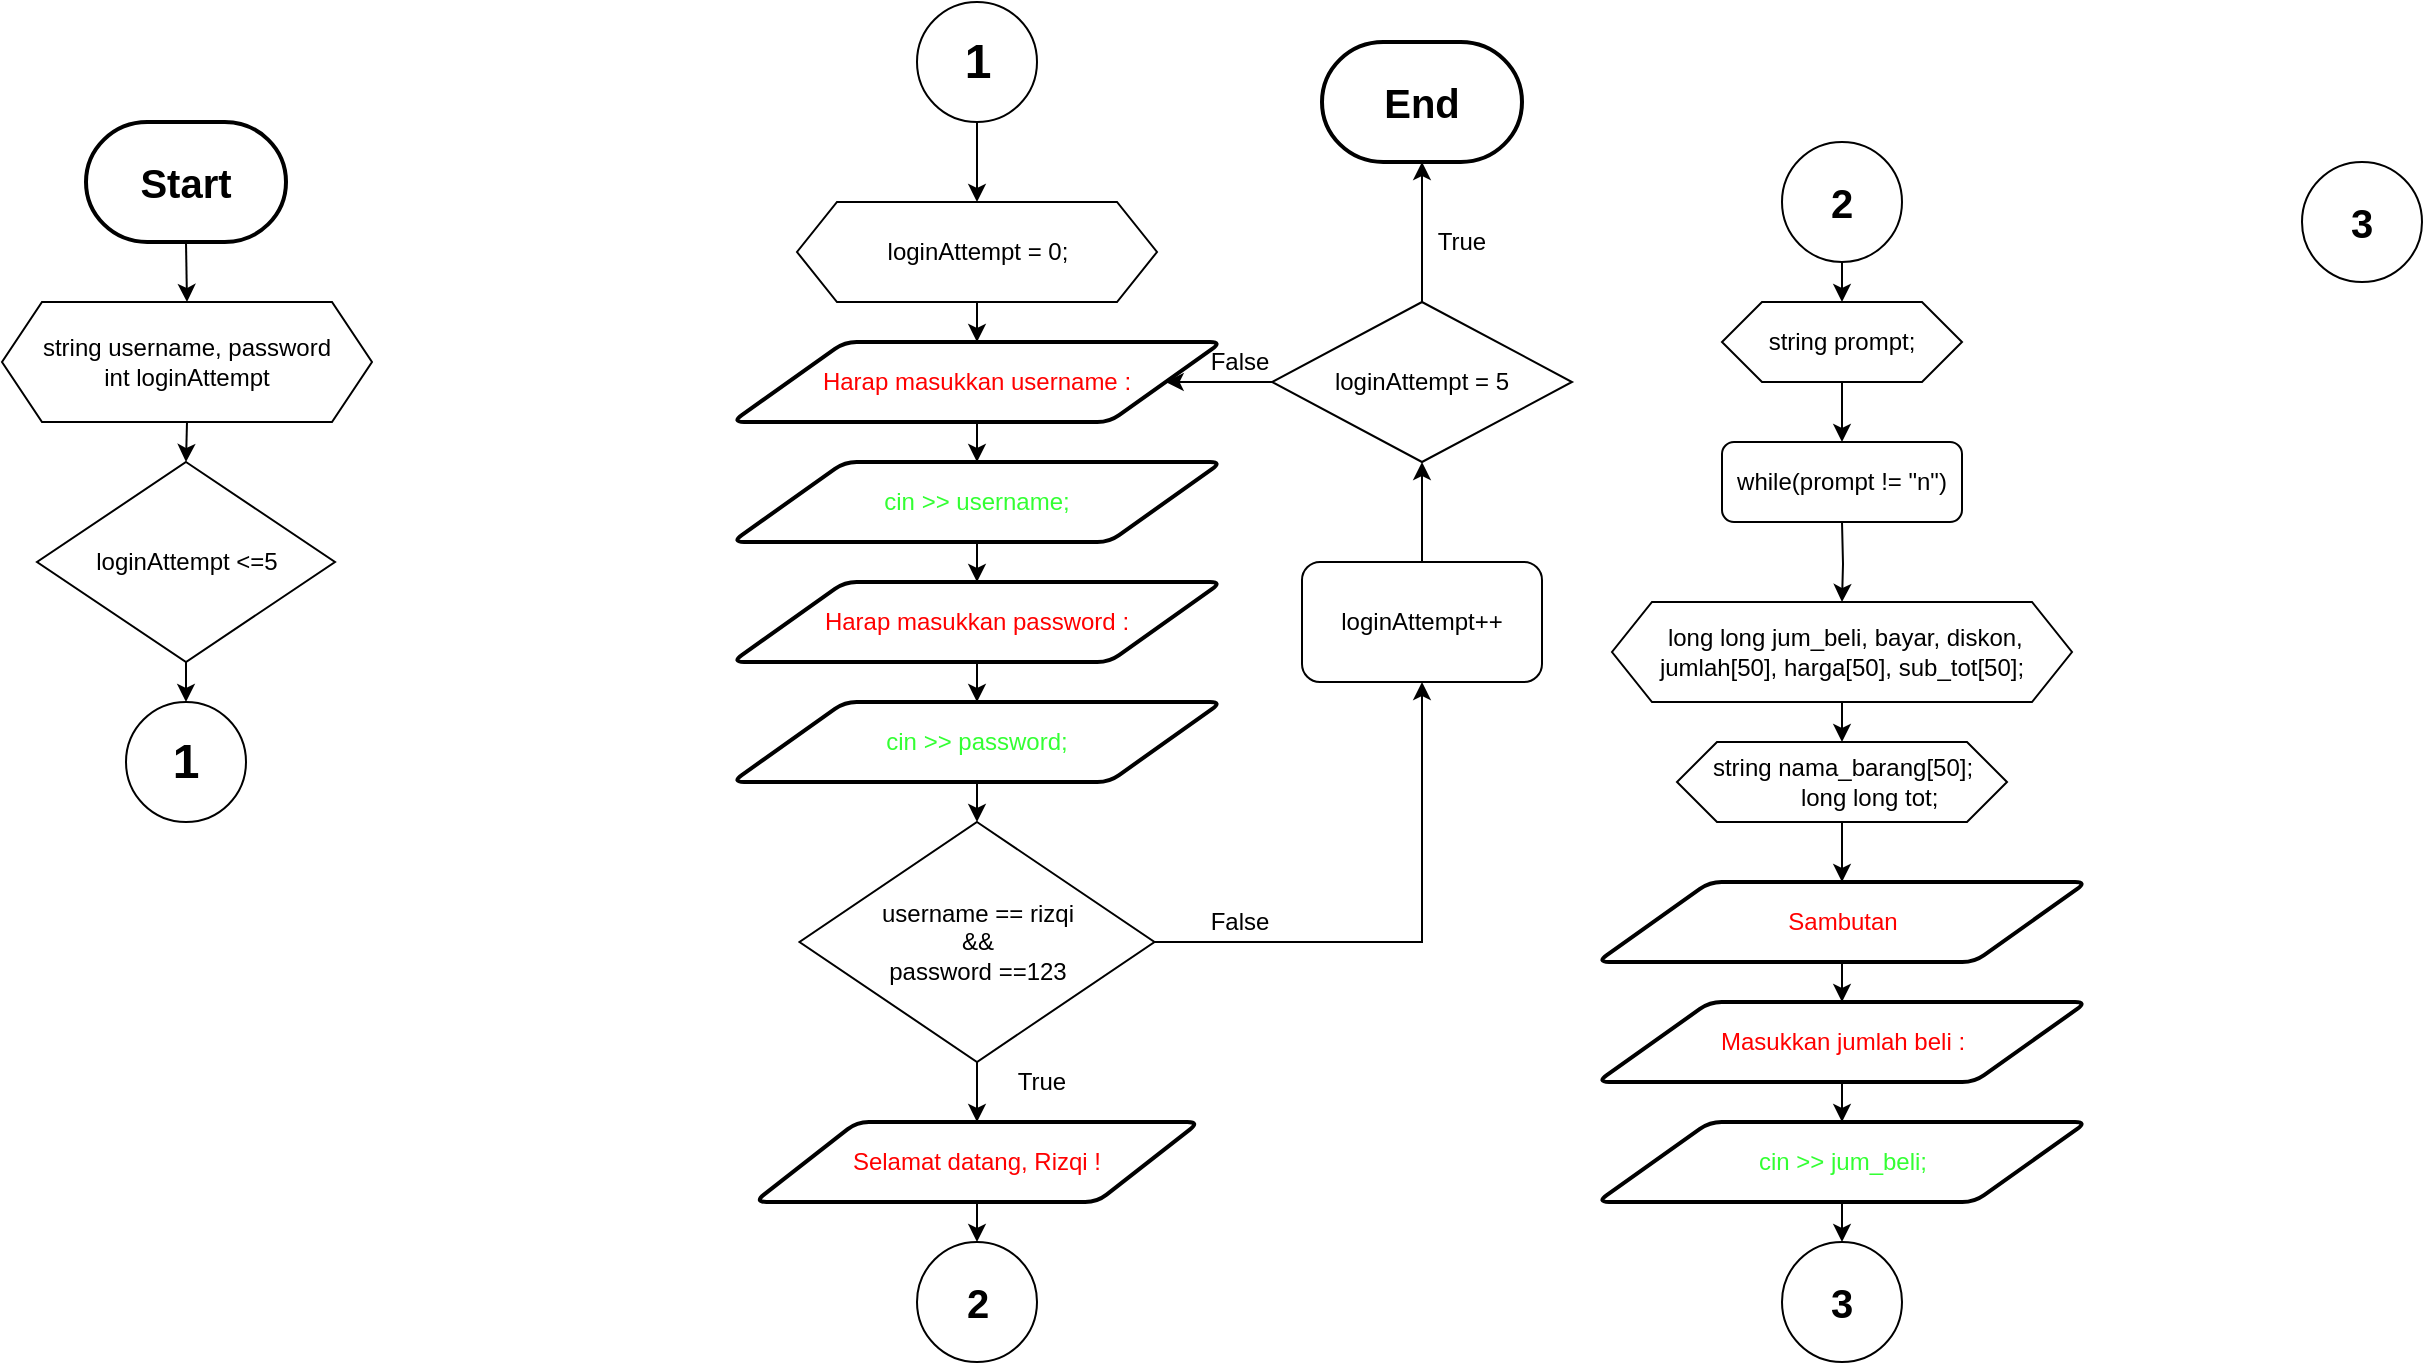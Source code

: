 <mxfile version="14.1.2" type="github">
  <diagram id="VfqWdmrUvwHAs4061OCg" name="Page-1">
    <mxGraphModel dx="1099" dy="1738" grid="1" gridSize="10" guides="1" tooltips="1" connect="1" arrows="1" fold="1" page="1" pageScale="1" pageWidth="850" pageHeight="1100" math="0" shadow="0">
      <root>
        <mxCell id="0" />
        <mxCell id="1" parent="0" />
        <mxCell id="EDQNq00aGLGoHW4VI6uu-7" style="edgeStyle=orthogonalEdgeStyle;rounded=0;orthogonalLoop=1;jettySize=auto;html=1;exitX=0.5;exitY=1;exitDx=0;exitDy=0;entryX=0.5;entryY=0;entryDx=0;entryDy=0;" parent="1" target="EDQNq00aGLGoHW4VI6uu-3" edge="1">
          <mxGeometry relative="1" as="geometry">
            <mxPoint x="152" y="100" as="sourcePoint" />
          </mxGeometry>
        </mxCell>
        <mxCell id="EDQNq00aGLGoHW4VI6uu-8" style="edgeStyle=orthogonalEdgeStyle;rounded=0;orthogonalLoop=1;jettySize=auto;html=1;exitX=0.5;exitY=1;exitDx=0;exitDy=0;entryX=0.5;entryY=0;entryDx=0;entryDy=0;" parent="1" source="EDQNq00aGLGoHW4VI6uu-3" target="EDQNq00aGLGoHW4VI6uu-4" edge="1">
          <mxGeometry relative="1" as="geometry" />
        </mxCell>
        <mxCell id="EDQNq00aGLGoHW4VI6uu-3" value="&lt;div&gt;string username, password&lt;/div&gt;&lt;div&gt;int loginAttempt&lt;br&gt;&lt;/div&gt;" style="shape=hexagon;perimeter=hexagonPerimeter2;whiteSpace=wrap;html=1;fixedSize=1;" parent="1" vertex="1">
          <mxGeometry x="60" y="130" width="185" height="60" as="geometry" />
        </mxCell>
        <mxCell id="EDQNq00aGLGoHW4VI6uu-9" style="edgeStyle=orthogonalEdgeStyle;rounded=0;orthogonalLoop=1;jettySize=auto;html=1;exitX=0.5;exitY=1;exitDx=0;exitDy=0;entryX=0.5;entryY=0;entryDx=0;entryDy=0;entryPerimeter=0;" parent="1" source="EDQNq00aGLGoHW4VI6uu-4" edge="1">
          <mxGeometry relative="1" as="geometry">
            <mxPoint x="152" y="330" as="targetPoint" />
          </mxGeometry>
        </mxCell>
        <mxCell id="EDQNq00aGLGoHW4VI6uu-4" value="loginAttempt &amp;lt;=5" style="rhombus;whiteSpace=wrap;html=1;" parent="1" vertex="1">
          <mxGeometry x="77.5" y="210" width="149" height="100" as="geometry" />
        </mxCell>
        <mxCell id="EDQNq00aGLGoHW4VI6uu-10" value="&lt;b&gt;&lt;font style=&quot;font-size: 24px&quot;&gt;1&lt;/font&gt;&lt;/b&gt;" style="ellipse;whiteSpace=wrap;html=1;aspect=fixed;" parent="1" vertex="1">
          <mxGeometry x="122" y="330" width="60" height="60" as="geometry" />
        </mxCell>
        <mxCell id="EDQNq00aGLGoHW4VI6uu-18" style="edgeStyle=orthogonalEdgeStyle;rounded=0;orthogonalLoop=1;jettySize=auto;html=1;exitX=0.5;exitY=1;exitDx=0;exitDy=0;entryX=0.5;entryY=0;entryDx=0;entryDy=0;" parent="1" source="EDQNq00aGLGoHW4VI6uu-11" target="EDQNq00aGLGoHW4VI6uu-13" edge="1">
          <mxGeometry relative="1" as="geometry" />
        </mxCell>
        <mxCell id="EDQNq00aGLGoHW4VI6uu-11" value="&lt;font color=&quot;#FF0000&quot;&gt;Harap masukkan username :&lt;/font&gt;" style="shape=parallelogram;html=1;strokeWidth=2;perimeter=parallelogramPerimeter;whiteSpace=wrap;rounded=1;arcSize=12;size=0.23;" parent="1" vertex="1">
          <mxGeometry x="425" y="150" width="245" height="40" as="geometry" />
        </mxCell>
        <mxCell id="EDQNq00aGLGoHW4VI6uu-19" style="edgeStyle=orthogonalEdgeStyle;rounded=0;orthogonalLoop=1;jettySize=auto;html=1;exitX=0.5;exitY=1;exitDx=0;exitDy=0;entryX=0.5;entryY=0;entryDx=0;entryDy=0;" parent="1" source="EDQNq00aGLGoHW4VI6uu-13" target="EDQNq00aGLGoHW4VI6uu-14" edge="1">
          <mxGeometry relative="1" as="geometry" />
        </mxCell>
        <mxCell id="EDQNq00aGLGoHW4VI6uu-13" value="&lt;font color=&quot;#33FF33&quot;&gt;cin &amp;gt;&amp;gt; username;&lt;/font&gt;" style="shape=parallelogram;html=1;strokeWidth=2;perimeter=parallelogramPerimeter;whiteSpace=wrap;rounded=1;arcSize=12;size=0.23;" parent="1" vertex="1">
          <mxGeometry x="425" y="210" width="245" height="40" as="geometry" />
        </mxCell>
        <mxCell id="EDQNq00aGLGoHW4VI6uu-20" style="edgeStyle=orthogonalEdgeStyle;rounded=0;orthogonalLoop=1;jettySize=auto;html=1;exitX=0.5;exitY=1;exitDx=0;exitDy=0;entryX=0.5;entryY=0;entryDx=0;entryDy=0;" parent="1" source="EDQNq00aGLGoHW4VI6uu-14" target="EDQNq00aGLGoHW4VI6uu-15" edge="1">
          <mxGeometry relative="1" as="geometry" />
        </mxCell>
        <mxCell id="EDQNq00aGLGoHW4VI6uu-14" value="&lt;font color=&quot;#FF0000&quot;&gt;Harap masukkan password :&lt;/font&gt;" style="shape=parallelogram;html=1;strokeWidth=2;perimeter=parallelogramPerimeter;whiteSpace=wrap;rounded=1;arcSize=12;size=0.23;" parent="1" vertex="1">
          <mxGeometry x="425" y="270" width="245" height="40" as="geometry" />
        </mxCell>
        <mxCell id="EDQNq00aGLGoHW4VI6uu-21" style="edgeStyle=orthogonalEdgeStyle;rounded=0;orthogonalLoop=1;jettySize=auto;html=1;exitX=0.5;exitY=1;exitDx=0;exitDy=0;entryX=0.5;entryY=0;entryDx=0;entryDy=0;" parent="1" source="EDQNq00aGLGoHW4VI6uu-15" target="EDQNq00aGLGoHW4VI6uu-16" edge="1">
          <mxGeometry relative="1" as="geometry" />
        </mxCell>
        <mxCell id="EDQNq00aGLGoHW4VI6uu-15" value="&lt;font color=&quot;#33FF33&quot;&gt;cin &amp;gt;&amp;gt; password;&lt;/font&gt;" style="shape=parallelogram;html=1;strokeWidth=2;perimeter=parallelogramPerimeter;whiteSpace=wrap;rounded=1;arcSize=12;size=0.23;" parent="1" vertex="1">
          <mxGeometry x="425" y="330" width="245" height="40" as="geometry" />
        </mxCell>
        <mxCell id="EDQNq00aGLGoHW4VI6uu-26" style="edgeStyle=orthogonalEdgeStyle;rounded=0;orthogonalLoop=1;jettySize=auto;html=1;exitX=0.5;exitY=1;exitDx=0;exitDy=0;entryX=0.5;entryY=0;entryDx=0;entryDy=0;" parent="1" source="EDQNq00aGLGoHW4VI6uu-16" target="EDQNq00aGLGoHW4VI6uu-22" edge="1">
          <mxGeometry relative="1" as="geometry" />
        </mxCell>
        <mxCell id="wHnIzs5yVhszRaqoL5yv-6" style="edgeStyle=orthogonalEdgeStyle;rounded=0;orthogonalLoop=1;jettySize=auto;html=1;exitX=1;exitY=0.5;exitDx=0;exitDy=0;" edge="1" parent="1" source="EDQNq00aGLGoHW4VI6uu-16" target="wHnIzs5yVhszRaqoL5yv-5">
          <mxGeometry relative="1" as="geometry" />
        </mxCell>
        <mxCell id="EDQNq00aGLGoHW4VI6uu-16" value="&lt;div&gt;username == rizqi &lt;br&gt;&lt;/div&gt;&lt;div&gt;&amp;amp;&amp;amp;&lt;/div&gt;&lt;div&gt; password ==123&lt;/div&gt;" style="rhombus;whiteSpace=wrap;html=1;" parent="1" vertex="1">
          <mxGeometry x="458.75" y="390" width="177.5" height="120" as="geometry" />
        </mxCell>
        <mxCell id="EDQNq00aGLGoHW4VI6uu-29" style="edgeStyle=orthogonalEdgeStyle;rounded=0;orthogonalLoop=1;jettySize=auto;html=1;exitX=0.5;exitY=1;exitDx=0;exitDy=0;entryX=0.5;entryY=0;entryDx=0;entryDy=0;" parent="1" source="EDQNq00aGLGoHW4VI6uu-22" target="EDQNq00aGLGoHW4VI6uu-28" edge="1">
          <mxGeometry relative="1" as="geometry" />
        </mxCell>
        <mxCell id="EDQNq00aGLGoHW4VI6uu-22" value="&lt;font color=&quot;#FF0000&quot;&gt;Selamat datang, Rizqi !&lt;br&gt;&lt;/font&gt;" style="shape=parallelogram;html=1;strokeWidth=2;perimeter=parallelogramPerimeter;whiteSpace=wrap;rounded=1;arcSize=12;size=0.23;" parent="1" vertex="1">
          <mxGeometry x="436.25" y="540" width="222.5" height="40" as="geometry" />
        </mxCell>
        <mxCell id="wHnIzs5yVhszRaqoL5yv-8" style="edgeStyle=orthogonalEdgeStyle;rounded=0;orthogonalLoop=1;jettySize=auto;html=1;exitX=0.5;exitY=1;exitDx=0;exitDy=0;" edge="1" parent="1" source="EDQNq00aGLGoHW4VI6uu-23" target="wHnIzs5yVhszRaqoL5yv-1">
          <mxGeometry relative="1" as="geometry" />
        </mxCell>
        <mxCell id="EDQNq00aGLGoHW4VI6uu-23" value="&lt;b&gt;&lt;font style=&quot;font-size: 24px&quot;&gt;1&lt;/font&gt;&lt;/b&gt;" style="ellipse;whiteSpace=wrap;html=1;aspect=fixed;" parent="1" vertex="1">
          <mxGeometry x="517.5" y="-20" width="60" height="60" as="geometry" />
        </mxCell>
        <mxCell id="EDQNq00aGLGoHW4VI6uu-28" value="&lt;b&gt;&lt;font style=&quot;font-size: 20px&quot;&gt;2&lt;/font&gt;&lt;/b&gt;" style="ellipse;whiteSpace=wrap;html=1;aspect=fixed;" parent="1" vertex="1">
          <mxGeometry x="517.5" y="600" width="60" height="60" as="geometry" />
        </mxCell>
        <mxCell id="wHnIzs5yVhszRaqoL5yv-32" style="edgeStyle=orthogonalEdgeStyle;rounded=0;orthogonalLoop=1;jettySize=auto;html=1;exitX=0.5;exitY=1;exitDx=0;exitDy=0;entryX=0.5;entryY=0;entryDx=0;entryDy=0;" edge="1" parent="1" source="EDQNq00aGLGoHW4VI6uu-30" target="EDQNq00aGLGoHW4VI6uu-32">
          <mxGeometry relative="1" as="geometry" />
        </mxCell>
        <mxCell id="EDQNq00aGLGoHW4VI6uu-30" value="&lt;b&gt;&lt;font style=&quot;font-size: 20px&quot;&gt;2&lt;/font&gt;&lt;/b&gt;" style="ellipse;whiteSpace=wrap;html=1;aspect=fixed;" parent="1" vertex="1">
          <mxGeometry x="950" y="50" width="60" height="60" as="geometry" />
        </mxCell>
        <mxCell id="wHnIzs5yVhszRaqoL5yv-30" value="" style="edgeStyle=orthogonalEdgeStyle;rounded=0;orthogonalLoop=1;jettySize=auto;html=1;" edge="1" parent="1" source="EDQNq00aGLGoHW4VI6uu-32">
          <mxGeometry relative="1" as="geometry">
            <mxPoint x="980" y="200" as="targetPoint" />
          </mxGeometry>
        </mxCell>
        <mxCell id="EDQNq00aGLGoHW4VI6uu-32" value="string prompt;" style="shape=hexagon;perimeter=hexagonPerimeter2;whiteSpace=wrap;html=1;fixedSize=1;" parent="1" vertex="1">
          <mxGeometry x="920" y="130" width="120" height="40" as="geometry" />
        </mxCell>
        <mxCell id="wHnIzs5yVhszRaqoL5yv-16" style="edgeStyle=orthogonalEdgeStyle;rounded=0;orthogonalLoop=1;jettySize=auto;html=1;exitX=0.5;exitY=1;exitDx=0;exitDy=0;entryX=0.5;entryY=0;entryDx=0;entryDy=0;" edge="1" parent="1" target="EDQNq00aGLGoHW4VI6uu-34">
          <mxGeometry relative="1" as="geometry">
            <mxPoint x="980" y="240" as="sourcePoint" />
          </mxGeometry>
        </mxCell>
        <mxCell id="wHnIzs5yVhszRaqoL5yv-17" style="edgeStyle=orthogonalEdgeStyle;rounded=0;orthogonalLoop=1;jettySize=auto;html=1;exitX=0.5;exitY=1;exitDx=0;exitDy=0;entryX=0.5;entryY=0;entryDx=0;entryDy=0;" edge="1" parent="1" source="EDQNq00aGLGoHW4VI6uu-34" target="EDQNq00aGLGoHW4VI6uu-35">
          <mxGeometry relative="1" as="geometry" />
        </mxCell>
        <mxCell id="EDQNq00aGLGoHW4VI6uu-34" value="&amp;nbsp;long long jum_beli, bayar, diskon, jumlah[50], harga[50], sub_tot[50];" style="shape=hexagon;perimeter=hexagonPerimeter2;whiteSpace=wrap;html=1;fixedSize=1;" parent="1" vertex="1">
          <mxGeometry x="865" y="280" width="230" height="50" as="geometry" />
        </mxCell>
        <mxCell id="wHnIzs5yVhszRaqoL5yv-26" style="edgeStyle=orthogonalEdgeStyle;rounded=0;orthogonalLoop=1;jettySize=auto;html=1;exitX=0.5;exitY=1;exitDx=0;exitDy=0;entryX=0.5;entryY=0;entryDx=0;entryDy=0;" edge="1" parent="1" source="EDQNq00aGLGoHW4VI6uu-35" target="wHnIzs5yVhszRaqoL5yv-21">
          <mxGeometry relative="1" as="geometry" />
        </mxCell>
        <mxCell id="EDQNq00aGLGoHW4VI6uu-35" value="string nama_barang[50];&lt;br&gt;&amp;nbsp;&amp;nbsp;&amp;nbsp;&amp;nbsp;&amp;nbsp;&amp;nbsp;&amp;nbsp; long long tot;" style="shape=hexagon;perimeter=hexagonPerimeter2;whiteSpace=wrap;html=1;fixedSize=1;" parent="1" vertex="1">
          <mxGeometry x="897.5" y="350" width="165" height="40" as="geometry" />
        </mxCell>
        <mxCell id="EDQNq00aGLGoHW4VI6uu-36" value="False" style="text;html=1;strokeColor=none;fillColor=none;align=center;verticalAlign=middle;whiteSpace=wrap;rounded=0;" parent="1" vertex="1">
          <mxGeometry x="658.75" y="430" width="40" height="20" as="geometry" />
        </mxCell>
        <mxCell id="EDQNq00aGLGoHW4VI6uu-37" value="True" style="text;html=1;strokeColor=none;fillColor=none;align=center;verticalAlign=middle;whiteSpace=wrap;rounded=0;" parent="1" vertex="1">
          <mxGeometry x="560" y="510" width="40" height="20" as="geometry" />
        </mxCell>
        <mxCell id="wHnIzs5yVhszRaqoL5yv-2" style="edgeStyle=orthogonalEdgeStyle;rounded=0;orthogonalLoop=1;jettySize=auto;html=1;exitX=0.5;exitY=1;exitDx=0;exitDy=0;entryX=0.5;entryY=0;entryDx=0;entryDy=0;" edge="1" parent="1" source="wHnIzs5yVhszRaqoL5yv-1" target="EDQNq00aGLGoHW4VI6uu-11">
          <mxGeometry relative="1" as="geometry" />
        </mxCell>
        <mxCell id="wHnIzs5yVhszRaqoL5yv-1" value="loginAttempt = 0;" style="shape=hexagon;perimeter=hexagonPerimeter2;whiteSpace=wrap;html=1;fixedSize=1;" vertex="1" parent="1">
          <mxGeometry x="457.5" y="80" width="180" height="50" as="geometry" />
        </mxCell>
        <mxCell id="wHnIzs5yVhszRaqoL5yv-13" value="" style="edgeStyle=orthogonalEdgeStyle;rounded=0;orthogonalLoop=1;jettySize=auto;html=1;" edge="1" parent="1" source="wHnIzs5yVhszRaqoL5yv-5" target="wHnIzs5yVhszRaqoL5yv-10">
          <mxGeometry relative="1" as="geometry" />
        </mxCell>
        <mxCell id="wHnIzs5yVhszRaqoL5yv-5" value="loginAttempt++" style="rounded=1;whiteSpace=wrap;html=1;" vertex="1" parent="1">
          <mxGeometry x="710" y="260" width="120" height="60" as="geometry" />
        </mxCell>
        <mxCell id="wHnIzs5yVhszRaqoL5yv-12" style="edgeStyle=orthogonalEdgeStyle;rounded=0;orthogonalLoop=1;jettySize=auto;html=1;exitX=0;exitY=0.5;exitDx=0;exitDy=0;" edge="1" parent="1" source="wHnIzs5yVhszRaqoL5yv-10" target="EDQNq00aGLGoHW4VI6uu-11">
          <mxGeometry relative="1" as="geometry" />
        </mxCell>
        <mxCell id="wHnIzs5yVhszRaqoL5yv-40" style="edgeStyle=orthogonalEdgeStyle;rounded=0;orthogonalLoop=1;jettySize=auto;html=1;exitX=0.5;exitY=0;exitDx=0;exitDy=0;entryX=0.5;entryY=1;entryDx=0;entryDy=0;entryPerimeter=0;" edge="1" parent="1" source="wHnIzs5yVhszRaqoL5yv-10" target="wHnIzs5yVhszRaqoL5yv-39">
          <mxGeometry relative="1" as="geometry" />
        </mxCell>
        <mxCell id="wHnIzs5yVhszRaqoL5yv-10" value="loginAttempt = 5" style="rhombus;whiteSpace=wrap;html=1;" vertex="1" parent="1">
          <mxGeometry x="695" y="130" width="150" height="80" as="geometry" />
        </mxCell>
        <mxCell id="wHnIzs5yVhszRaqoL5yv-14" value="True" style="text;html=1;strokeColor=none;fillColor=none;align=center;verticalAlign=middle;whiteSpace=wrap;rounded=0;" vertex="1" parent="1">
          <mxGeometry x="770" y="90" width="40" height="20" as="geometry" />
        </mxCell>
        <mxCell id="wHnIzs5yVhszRaqoL5yv-15" value="False" style="text;html=1;strokeColor=none;fillColor=none;align=center;verticalAlign=middle;whiteSpace=wrap;rounded=0;" vertex="1" parent="1">
          <mxGeometry x="658.75" y="150" width="40" height="20" as="geometry" />
        </mxCell>
        <mxCell id="wHnIzs5yVhszRaqoL5yv-29" style="edgeStyle=orthogonalEdgeStyle;rounded=0;orthogonalLoop=1;jettySize=auto;html=1;exitX=0.5;exitY=1;exitDx=0;exitDy=0;entryX=0.5;entryY=0;entryDx=0;entryDy=0;" edge="1" parent="1" source="wHnIzs5yVhszRaqoL5yv-20" target="wHnIzs5yVhszRaqoL5yv-24">
          <mxGeometry relative="1" as="geometry" />
        </mxCell>
        <mxCell id="wHnIzs5yVhszRaqoL5yv-20" value="&lt;font color=&quot;#33FF33&quot;&gt;cin &amp;gt;&amp;gt; jum_beli;&lt;/font&gt;" style="shape=parallelogram;html=1;strokeWidth=2;perimeter=parallelogramPerimeter;whiteSpace=wrap;rounded=1;arcSize=12;size=0.23;" vertex="1" parent="1">
          <mxGeometry x="857.5" y="540" width="245" height="40" as="geometry" />
        </mxCell>
        <mxCell id="wHnIzs5yVhszRaqoL5yv-27" style="edgeStyle=orthogonalEdgeStyle;rounded=0;orthogonalLoop=1;jettySize=auto;html=1;exitX=0.5;exitY=1;exitDx=0;exitDy=0;entryX=0.5;entryY=0;entryDx=0;entryDy=0;" edge="1" parent="1" source="wHnIzs5yVhszRaqoL5yv-21" target="wHnIzs5yVhszRaqoL5yv-22">
          <mxGeometry relative="1" as="geometry" />
        </mxCell>
        <mxCell id="wHnIzs5yVhszRaqoL5yv-21" value="&lt;font color=&quot;#FF0000&quot;&gt;Sambutan&lt;/font&gt;" style="shape=parallelogram;html=1;strokeWidth=2;perimeter=parallelogramPerimeter;whiteSpace=wrap;rounded=1;arcSize=12;size=0.23;" vertex="1" parent="1">
          <mxGeometry x="857.5" y="420" width="245" height="40" as="geometry" />
        </mxCell>
        <mxCell id="wHnIzs5yVhszRaqoL5yv-28" style="edgeStyle=orthogonalEdgeStyle;rounded=0;orthogonalLoop=1;jettySize=auto;html=1;exitX=0.5;exitY=1;exitDx=0;exitDy=0;entryX=0.5;entryY=0;entryDx=0;entryDy=0;" edge="1" parent="1" source="wHnIzs5yVhszRaqoL5yv-22" target="wHnIzs5yVhszRaqoL5yv-20">
          <mxGeometry relative="1" as="geometry" />
        </mxCell>
        <mxCell id="wHnIzs5yVhszRaqoL5yv-22" value="&lt;font color=&quot;#FF0000&quot;&gt;Masukkan jumlah beli : &lt;/font&gt;" style="shape=parallelogram;html=1;strokeWidth=2;perimeter=parallelogramPerimeter;whiteSpace=wrap;rounded=1;arcSize=12;size=0.23;" vertex="1" parent="1">
          <mxGeometry x="857.5" y="480" width="245" height="40" as="geometry" />
        </mxCell>
        <mxCell id="wHnIzs5yVhszRaqoL5yv-24" value="&lt;b&gt;&lt;font style=&quot;font-size: 20px&quot;&gt;3&lt;/font&gt;&lt;/b&gt;" style="ellipse;whiteSpace=wrap;html=1;aspect=fixed;" vertex="1" parent="1">
          <mxGeometry x="950" y="600" width="60" height="60" as="geometry" />
        </mxCell>
        <mxCell id="wHnIzs5yVhszRaqoL5yv-38" value="&lt;b&gt;&lt;font style=&quot;font-size: 20px&quot;&gt;Start&lt;/font&gt;&lt;/b&gt;" style="strokeWidth=2;html=1;shape=mxgraph.flowchart.terminator;whiteSpace=wrap;" vertex="1" parent="1">
          <mxGeometry x="102" y="40" width="100" height="60" as="geometry" />
        </mxCell>
        <mxCell id="wHnIzs5yVhszRaqoL5yv-39" value="&lt;b&gt;&lt;font style=&quot;font-size: 20px&quot;&gt;End&lt;/font&gt;&lt;/b&gt;" style="strokeWidth=2;html=1;shape=mxgraph.flowchart.terminator;whiteSpace=wrap;" vertex="1" parent="1">
          <mxGeometry x="720" width="100" height="60" as="geometry" />
        </mxCell>
        <mxCell id="wHnIzs5yVhszRaqoL5yv-41" value="&lt;b&gt;&lt;font style=&quot;font-size: 20px&quot;&gt;3&lt;/font&gt;&lt;/b&gt;" style="ellipse;whiteSpace=wrap;html=1;aspect=fixed;" vertex="1" parent="1">
          <mxGeometry x="1210" y="60" width="60" height="60" as="geometry" />
        </mxCell>
        <mxCell id="wHnIzs5yVhszRaqoL5yv-42" value="while(prompt != &quot;n&quot;)" style="rounded=1;whiteSpace=wrap;html=1;" vertex="1" parent="1">
          <mxGeometry x="920" y="200" width="120" height="40" as="geometry" />
        </mxCell>
      </root>
    </mxGraphModel>
  </diagram>
</mxfile>
